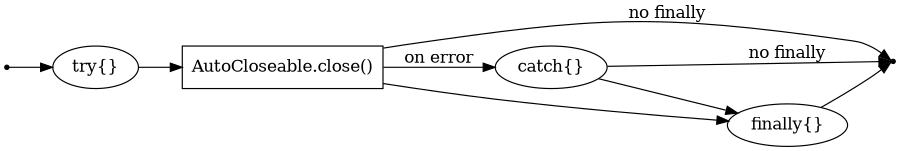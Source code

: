 digraph {
  size="6,11"
  rankdir="LR"

  start   [shape=point]
  end     [shape=point]

  try     [label="try{}"]
  close   [label="AutoCloseable.close()",shape=box]
  catch   [label="catch{}"]
  finally [label="finally{}"]
  
  start -> try -> close
  close -> catch [label="on error"] 
  catch -> finally -> end
  close -> finally
  {close, catch} -> end [label="no finally"]
}
